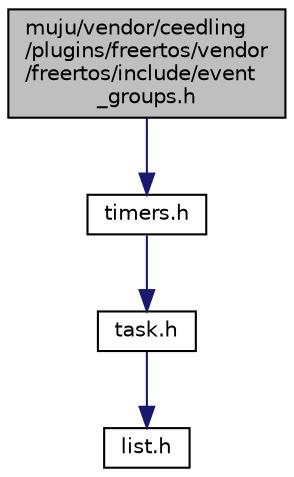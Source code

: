 digraph "muju/vendor/ceedling/plugins/freertos/vendor/freertos/include/event_groups.h"
{
  edge [fontname="Helvetica",fontsize="10",labelfontname="Helvetica",labelfontsize="10"];
  node [fontname="Helvetica",fontsize="10",shape=record];
  Node0 [label="muju/vendor/ceedling\l/plugins/freertos/vendor\l/freertos/include/event\l_groups.h",height=0.2,width=0.4,color="black", fillcolor="grey75", style="filled", fontcolor="black"];
  Node0 -> Node1 [color="midnightblue",fontsize="10",style="solid"];
  Node1 [label="timers.h",height=0.2,width=0.4,color="black", fillcolor="white", style="filled",URL="$vendor_2ceedling_2plugins_2freertos_2vendor_2freertos_2include_2timers_8h.html"];
  Node1 -> Node2 [color="midnightblue",fontsize="10",style="solid"];
  Node2 [label="task.h",height=0.2,width=0.4,color="black", fillcolor="white", style="filled",URL="$vendor_2ceedling_2plugins_2freertos_2vendor_2freertos_2include_2task_8h.html"];
  Node2 -> Node3 [color="midnightblue",fontsize="10",style="solid"];
  Node3 [label="list.h",height=0.2,width=0.4,color="black", fillcolor="white", style="filled",URL="$vendor_2ceedling_2plugins_2freertos_2vendor_2freertos_2include_2list_8h.html"];
}
